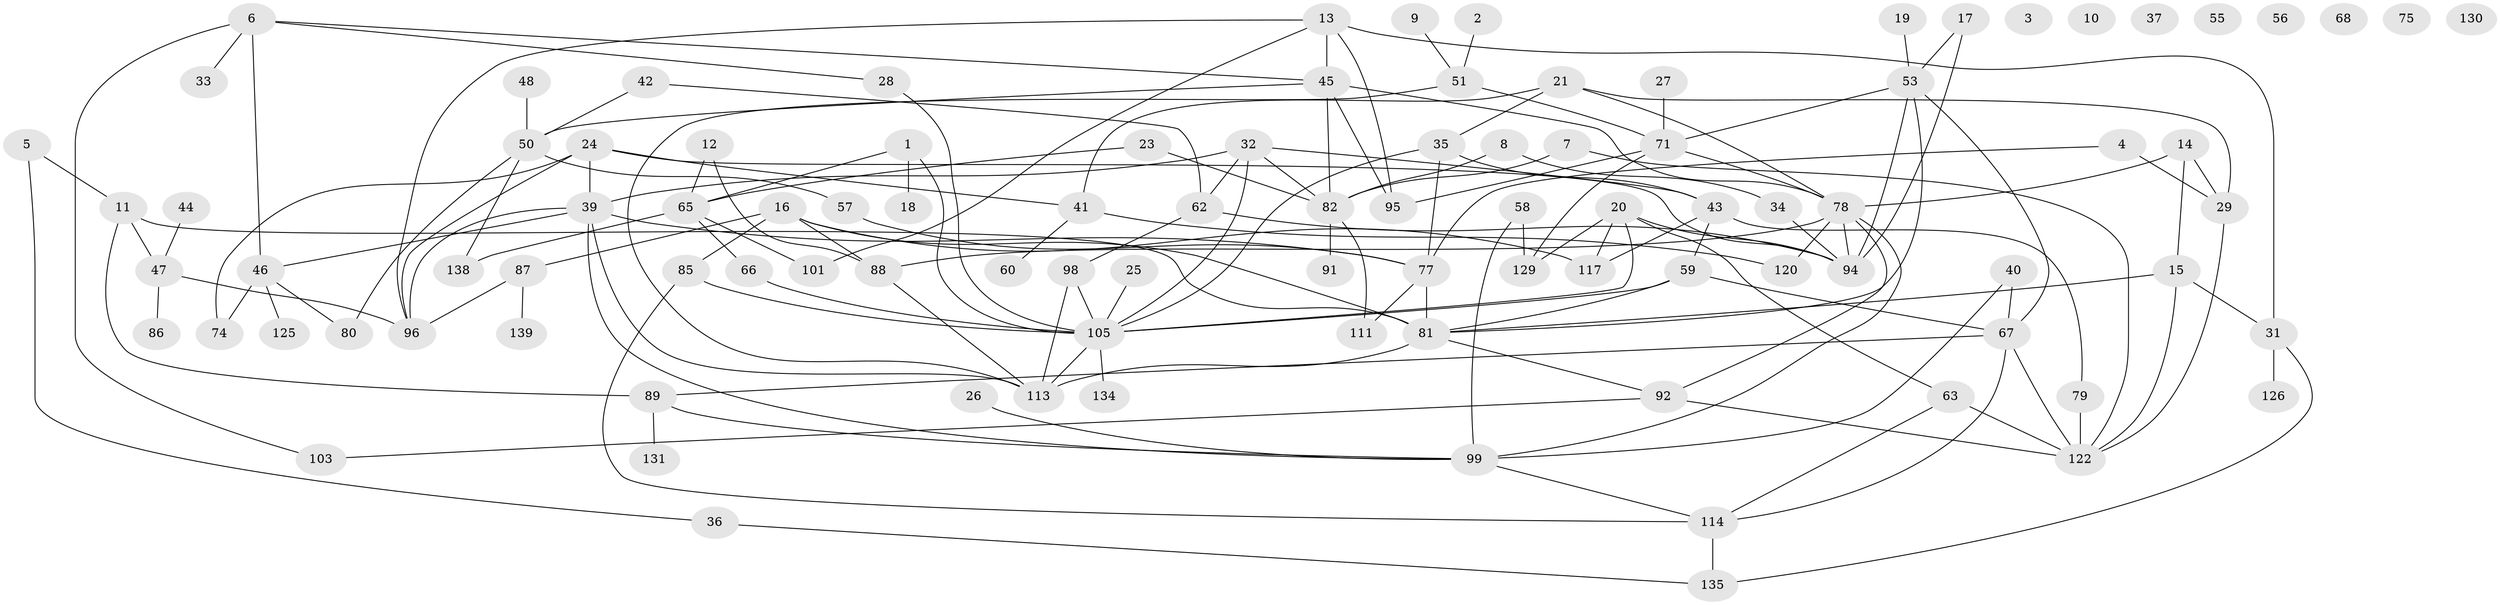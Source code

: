 // original degree distribution, {3: 0.2097902097902098, 1: 0.15384615384615385, 0: 0.055944055944055944, 2: 0.26573426573426573, 5: 0.11188811188811189, 4: 0.14685314685314685, 6: 0.04895104895104895, 8: 0.006993006993006993}
// Generated by graph-tools (version 1.1) at 2025/41/03/06/25 10:41:21]
// undirected, 99 vertices, 156 edges
graph export_dot {
graph [start="1"]
  node [color=gray90,style=filled];
  1 [super="+115"];
  2;
  3;
  4 [super="+22"];
  5;
  6;
  7;
  8;
  9 [super="+73"];
  10;
  11 [super="+30"];
  12;
  13 [super="+69"];
  14;
  15;
  16 [super="+72"];
  17;
  18;
  19;
  20 [super="+38"];
  21 [super="+90"];
  23 [super="+100"];
  24 [super="+123"];
  25;
  26;
  27;
  28;
  29 [super="+106"];
  31 [super="+64"];
  32 [super="+61"];
  33;
  34 [super="+70"];
  35 [super="+136"];
  36;
  37;
  39 [super="+54"];
  40;
  41 [super="+52"];
  42 [super="+49"];
  43 [super="+93"];
  44;
  45 [super="+109"];
  46 [super="+116"];
  47;
  48 [super="+108"];
  50 [super="+84"];
  51 [super="+107"];
  53 [super="+132"];
  55;
  56;
  57 [super="+140"];
  58;
  59 [super="+76"];
  60;
  62;
  63;
  65 [super="+83"];
  66 [super="+118"];
  67;
  68;
  71 [super="+119"];
  74;
  75;
  77;
  78 [super="+128"];
  79;
  80;
  81 [super="+97"];
  82 [super="+110"];
  85;
  86;
  87;
  88;
  89;
  91;
  92 [super="+124"];
  94 [super="+127"];
  95;
  96 [super="+112"];
  98 [super="+102"];
  99 [super="+137"];
  101 [super="+104"];
  103;
  105 [super="+142"];
  111;
  113 [super="+143"];
  114 [super="+141"];
  117 [super="+121"];
  120;
  122 [super="+133"];
  125;
  126;
  129;
  130;
  131;
  134;
  135;
  138;
  139;
  1 -- 18;
  1 -- 105;
  1 -- 65;
  2 -- 51;
  4 -- 77;
  4 -- 29;
  5 -- 36;
  5 -- 11;
  6 -- 28;
  6 -- 33;
  6 -- 103;
  6 -- 46;
  6 -- 45;
  7 -- 82;
  7 -- 122;
  8 -- 34;
  8 -- 82;
  9 -- 51;
  11 -- 81;
  11 -- 89;
  11 -- 47;
  12 -- 65;
  12 -- 88;
  13 -- 95;
  13 -- 96;
  13 -- 31;
  13 -- 45;
  13 -- 101;
  14 -- 15;
  14 -- 29;
  14 -- 78;
  15 -- 81;
  15 -- 122;
  15 -- 31;
  16 -- 85;
  16 -- 88;
  16 -- 87;
  16 -- 117;
  16 -- 81;
  17 -- 94;
  17 -- 53;
  19 -- 53;
  20 -- 94;
  20 -- 105;
  20 -- 129;
  20 -- 117;
  20 -- 63;
  21 -- 29;
  21 -- 41;
  21 -- 35;
  21 -- 78;
  23 -- 82;
  23 -- 65;
  24 -- 94;
  24 -- 39 [weight=2];
  24 -- 96;
  24 -- 74;
  24 -- 41;
  25 -- 105;
  26 -- 99;
  27 -- 71;
  28 -- 105;
  29 -- 122;
  31 -- 135;
  31 -- 126;
  32 -- 62;
  32 -- 82;
  32 -- 105;
  32 -- 43;
  32 -- 39;
  34 -- 94;
  35 -- 77;
  35 -- 43;
  35 -- 105;
  36 -- 135;
  39 -- 77;
  39 -- 113;
  39 -- 99;
  39 -- 46;
  39 -- 96;
  40 -- 67;
  40 -- 99;
  41 -- 120;
  41 -- 60;
  42 -- 50;
  42 -- 62;
  43 -- 117;
  43 -- 59;
  43 -- 79;
  44 -- 47;
  45 -- 50;
  45 -- 78;
  45 -- 82;
  45 -- 95;
  46 -- 74;
  46 -- 80;
  46 -- 125;
  47 -- 86;
  47 -- 96;
  48 -- 50;
  50 -- 80;
  50 -- 138;
  50 -- 57;
  51 -- 113;
  51 -- 71;
  53 -- 67;
  53 -- 71;
  53 -- 94;
  53 -- 81;
  57 -- 77;
  58 -- 129;
  58 -- 99;
  59 -- 67;
  59 -- 105;
  59 -- 81;
  62 -- 94;
  62 -- 98;
  63 -- 122;
  63 -- 114;
  65 -- 138;
  65 -- 66;
  65 -- 101;
  66 -- 105;
  67 -- 89;
  67 -- 122;
  67 -- 114;
  71 -- 129;
  71 -- 78;
  71 -- 95;
  77 -- 111;
  77 -- 81;
  78 -- 92;
  78 -- 120;
  78 -- 99;
  78 -- 88;
  78 -- 94;
  79 -- 122;
  81 -- 92;
  81 -- 113;
  82 -- 91;
  82 -- 111;
  85 -- 105;
  85 -- 114;
  87 -- 139;
  87 -- 96;
  88 -- 113;
  89 -- 131;
  89 -- 99;
  92 -- 122;
  92 -- 103;
  98 -- 105;
  98 -- 113;
  99 -- 114;
  105 -- 113;
  105 -- 134;
  114 -- 135;
}
